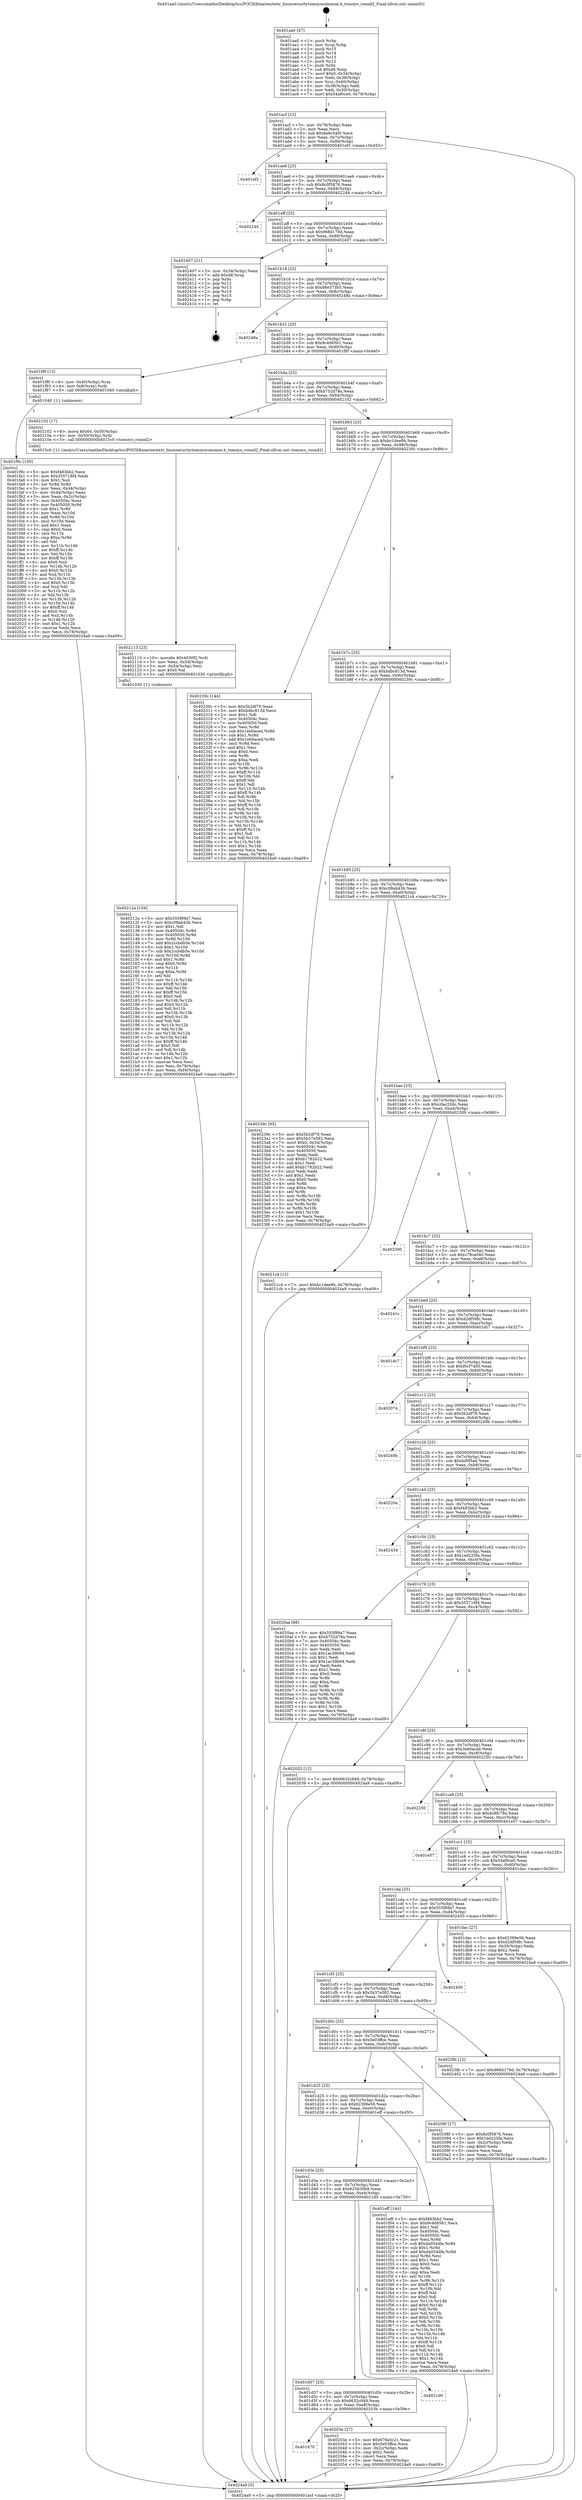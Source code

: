 digraph "0x401aa0" {
  label = "0x401aa0 (/mnt/c/Users/mathe/Desktop/tcc/POCII/binaries/extr_linuxsecuritytomoyocommon.h_tomoyo_round2_Final-ollvm.out::main(0))"
  labelloc = "t"
  node[shape=record]

  Entry [label="",width=0.3,height=0.3,shape=circle,fillcolor=black,style=filled]
  "0x401acf" [label="{
     0x401acf [23]\l
     | [instrs]\l
     &nbsp;&nbsp;0x401acf \<+3\>: mov -0x78(%rbp),%eax\l
     &nbsp;&nbsp;0x401ad2 \<+2\>: mov %eax,%ecx\l
     &nbsp;&nbsp;0x401ad4 \<+6\>: sub $0x8a6c54f0,%ecx\l
     &nbsp;&nbsp;0x401ada \<+3\>: mov %eax,-0x7c(%rbp)\l
     &nbsp;&nbsp;0x401add \<+3\>: mov %ecx,-0x80(%rbp)\l
     &nbsp;&nbsp;0x401ae0 \<+6\>: je 0000000000401ef3 \<main+0x453\>\l
  }"]
  "0x401ef3" [label="{
     0x401ef3\l
  }", style=dashed]
  "0x401ae6" [label="{
     0x401ae6 [25]\l
     | [instrs]\l
     &nbsp;&nbsp;0x401ae6 \<+5\>: jmp 0000000000401aeb \<main+0x4b\>\l
     &nbsp;&nbsp;0x401aeb \<+3\>: mov -0x7c(%rbp),%eax\l
     &nbsp;&nbsp;0x401aee \<+5\>: sub $0x8c0f5876,%eax\l
     &nbsp;&nbsp;0x401af3 \<+6\>: mov %eax,-0x84(%rbp)\l
     &nbsp;&nbsp;0x401af9 \<+6\>: je 0000000000402244 \<main+0x7a4\>\l
  }"]
  Exit [label="",width=0.3,height=0.3,shape=circle,fillcolor=black,style=filled,peripheries=2]
  "0x402244" [label="{
     0x402244\l
  }", style=dashed]
  "0x401aff" [label="{
     0x401aff [25]\l
     | [instrs]\l
     &nbsp;&nbsp;0x401aff \<+5\>: jmp 0000000000401b04 \<main+0x64\>\l
     &nbsp;&nbsp;0x401b04 \<+3\>: mov -0x7c(%rbp),%eax\l
     &nbsp;&nbsp;0x401b07 \<+5\>: sub $0x968d179d,%eax\l
     &nbsp;&nbsp;0x401b0c \<+6\>: mov %eax,-0x88(%rbp)\l
     &nbsp;&nbsp;0x401b12 \<+6\>: je 0000000000402407 \<main+0x967\>\l
  }"]
  "0x40212a" [label="{
     0x40212a [154]\l
     | [instrs]\l
     &nbsp;&nbsp;0x40212a \<+5\>: mov $0x555f89a7,%esi\l
     &nbsp;&nbsp;0x40212f \<+5\>: mov $0xc08ab43b,%ecx\l
     &nbsp;&nbsp;0x402134 \<+2\>: mov $0x1,%dl\l
     &nbsp;&nbsp;0x402136 \<+8\>: mov 0x40504c,%r8d\l
     &nbsp;&nbsp;0x40213e \<+8\>: mov 0x405050,%r9d\l
     &nbsp;&nbsp;0x402146 \<+3\>: mov %r8d,%r10d\l
     &nbsp;&nbsp;0x402149 \<+7\>: add $0x2ccbdb5e,%r10d\l
     &nbsp;&nbsp;0x402150 \<+4\>: sub $0x1,%r10d\l
     &nbsp;&nbsp;0x402154 \<+7\>: sub $0x2ccbdb5e,%r10d\l
     &nbsp;&nbsp;0x40215b \<+4\>: imul %r10d,%r8d\l
     &nbsp;&nbsp;0x40215f \<+4\>: and $0x1,%r8d\l
     &nbsp;&nbsp;0x402163 \<+4\>: cmp $0x0,%r8d\l
     &nbsp;&nbsp;0x402167 \<+4\>: sete %r11b\l
     &nbsp;&nbsp;0x40216b \<+4\>: cmp $0xa,%r9d\l
     &nbsp;&nbsp;0x40216f \<+3\>: setl %bl\l
     &nbsp;&nbsp;0x402172 \<+3\>: mov %r11b,%r14b\l
     &nbsp;&nbsp;0x402175 \<+4\>: xor $0xff,%r14b\l
     &nbsp;&nbsp;0x402179 \<+3\>: mov %bl,%r15b\l
     &nbsp;&nbsp;0x40217c \<+4\>: xor $0xff,%r15b\l
     &nbsp;&nbsp;0x402180 \<+3\>: xor $0x0,%dl\l
     &nbsp;&nbsp;0x402183 \<+3\>: mov %r14b,%r12b\l
     &nbsp;&nbsp;0x402186 \<+4\>: and $0x0,%r12b\l
     &nbsp;&nbsp;0x40218a \<+3\>: and %dl,%r11b\l
     &nbsp;&nbsp;0x40218d \<+3\>: mov %r15b,%r13b\l
     &nbsp;&nbsp;0x402190 \<+4\>: and $0x0,%r13b\l
     &nbsp;&nbsp;0x402194 \<+2\>: and %dl,%bl\l
     &nbsp;&nbsp;0x402196 \<+3\>: or %r11b,%r12b\l
     &nbsp;&nbsp;0x402199 \<+3\>: or %bl,%r13b\l
     &nbsp;&nbsp;0x40219c \<+3\>: xor %r13b,%r12b\l
     &nbsp;&nbsp;0x40219f \<+3\>: or %r15b,%r14b\l
     &nbsp;&nbsp;0x4021a2 \<+4\>: xor $0xff,%r14b\l
     &nbsp;&nbsp;0x4021a6 \<+3\>: or $0x0,%dl\l
     &nbsp;&nbsp;0x4021a9 \<+3\>: and %dl,%r14b\l
     &nbsp;&nbsp;0x4021ac \<+3\>: or %r14b,%r12b\l
     &nbsp;&nbsp;0x4021af \<+4\>: test $0x1,%r12b\l
     &nbsp;&nbsp;0x4021b3 \<+3\>: cmovne %ecx,%esi\l
     &nbsp;&nbsp;0x4021b6 \<+3\>: mov %esi,-0x78(%rbp)\l
     &nbsp;&nbsp;0x4021b9 \<+6\>: mov %eax,-0xf4(%rbp)\l
     &nbsp;&nbsp;0x4021bf \<+5\>: jmp 00000000004024a9 \<main+0xa09\>\l
  }"]
  "0x402407" [label="{
     0x402407 [21]\l
     | [instrs]\l
     &nbsp;&nbsp;0x402407 \<+3\>: mov -0x34(%rbp),%eax\l
     &nbsp;&nbsp;0x40240a \<+7\>: add $0xd8,%rsp\l
     &nbsp;&nbsp;0x402411 \<+1\>: pop %rbx\l
     &nbsp;&nbsp;0x402412 \<+2\>: pop %r12\l
     &nbsp;&nbsp;0x402414 \<+2\>: pop %r13\l
     &nbsp;&nbsp;0x402416 \<+2\>: pop %r14\l
     &nbsp;&nbsp;0x402418 \<+2\>: pop %r15\l
     &nbsp;&nbsp;0x40241a \<+1\>: pop %rbp\l
     &nbsp;&nbsp;0x40241b \<+1\>: ret\l
  }"]
  "0x401b18" [label="{
     0x401b18 [25]\l
     | [instrs]\l
     &nbsp;&nbsp;0x401b18 \<+5\>: jmp 0000000000401b1d \<main+0x7d\>\l
     &nbsp;&nbsp;0x401b1d \<+3\>: mov -0x7c(%rbp),%eax\l
     &nbsp;&nbsp;0x401b20 \<+5\>: sub $0x98e373b5,%eax\l
     &nbsp;&nbsp;0x401b25 \<+6\>: mov %eax,-0x8c(%rbp)\l
     &nbsp;&nbsp;0x401b2b \<+6\>: je 000000000040248a \<main+0x9ea\>\l
  }"]
  "0x402113" [label="{
     0x402113 [23]\l
     | [instrs]\l
     &nbsp;&nbsp;0x402113 \<+10\>: movabs $0x4030f2,%rdi\l
     &nbsp;&nbsp;0x40211d \<+3\>: mov %eax,-0x54(%rbp)\l
     &nbsp;&nbsp;0x402120 \<+3\>: mov -0x54(%rbp),%esi\l
     &nbsp;&nbsp;0x402123 \<+2\>: mov $0x0,%al\l
     &nbsp;&nbsp;0x402125 \<+5\>: call 0000000000401030 \<printf@plt\>\l
     | [calls]\l
     &nbsp;&nbsp;0x401030 \{1\} (unknown)\l
  }"]
  "0x40248a" [label="{
     0x40248a\l
  }", style=dashed]
  "0x401b31" [label="{
     0x401b31 [25]\l
     | [instrs]\l
     &nbsp;&nbsp;0x401b31 \<+5\>: jmp 0000000000401b36 \<main+0x96\>\l
     &nbsp;&nbsp;0x401b36 \<+3\>: mov -0x7c(%rbp),%eax\l
     &nbsp;&nbsp;0x401b39 \<+5\>: sub $0x9c468561,%eax\l
     &nbsp;&nbsp;0x401b3e \<+6\>: mov %eax,-0x90(%rbp)\l
     &nbsp;&nbsp;0x401b44 \<+6\>: je 0000000000401f8f \<main+0x4ef\>\l
  }"]
  "0x401d70" [label="{
     0x401d70\l
  }", style=dashed]
  "0x401f8f" [label="{
     0x401f8f [13]\l
     | [instrs]\l
     &nbsp;&nbsp;0x401f8f \<+4\>: mov -0x40(%rbp),%rax\l
     &nbsp;&nbsp;0x401f93 \<+4\>: mov 0x8(%rax),%rdi\l
     &nbsp;&nbsp;0x401f97 \<+5\>: call 0000000000401040 \<atoi@plt\>\l
     | [calls]\l
     &nbsp;&nbsp;0x401040 \{1\} (unknown)\l
  }"]
  "0x401b4a" [label="{
     0x401b4a [25]\l
     | [instrs]\l
     &nbsp;&nbsp;0x401b4a \<+5\>: jmp 0000000000401b4f \<main+0xaf\>\l
     &nbsp;&nbsp;0x401b4f \<+3\>: mov -0x7c(%rbp),%eax\l
     &nbsp;&nbsp;0x401b52 \<+5\>: sub $0xb752d78a,%eax\l
     &nbsp;&nbsp;0x401b57 \<+6\>: mov %eax,-0x94(%rbp)\l
     &nbsp;&nbsp;0x401b5d \<+6\>: je 0000000000402102 \<main+0x662\>\l
  }"]
  "0x40203e" [label="{
     0x40203e [27]\l
     | [instrs]\l
     &nbsp;&nbsp;0x40203e \<+5\>: mov $0x679a5c21,%eax\l
     &nbsp;&nbsp;0x402043 \<+5\>: mov $0x5e03ffce,%ecx\l
     &nbsp;&nbsp;0x402048 \<+3\>: mov -0x2c(%rbp),%edx\l
     &nbsp;&nbsp;0x40204b \<+3\>: cmp $0x1,%edx\l
     &nbsp;&nbsp;0x40204e \<+3\>: cmovl %ecx,%eax\l
     &nbsp;&nbsp;0x402051 \<+3\>: mov %eax,-0x78(%rbp)\l
     &nbsp;&nbsp;0x402054 \<+5\>: jmp 00000000004024a9 \<main+0xa09\>\l
  }"]
  "0x402102" [label="{
     0x402102 [17]\l
     | [instrs]\l
     &nbsp;&nbsp;0x402102 \<+8\>: movq $0x64,-0x50(%rbp)\l
     &nbsp;&nbsp;0x40210a \<+4\>: mov -0x50(%rbp),%rdi\l
     &nbsp;&nbsp;0x40210e \<+5\>: call 00000000004015c0 \<tomoyo_round2\>\l
     | [calls]\l
     &nbsp;&nbsp;0x4015c0 \{1\} (/mnt/c/Users/mathe/Desktop/tcc/POCII/binaries/extr_linuxsecuritytomoyocommon.h_tomoyo_round2_Final-ollvm.out::tomoyo_round2)\l
  }"]
  "0x401b63" [label="{
     0x401b63 [25]\l
     | [instrs]\l
     &nbsp;&nbsp;0x401b63 \<+5\>: jmp 0000000000401b68 \<main+0xc8\>\l
     &nbsp;&nbsp;0x401b68 \<+3\>: mov -0x7c(%rbp),%eax\l
     &nbsp;&nbsp;0x401b6b \<+5\>: sub $0xbc1dee9b,%eax\l
     &nbsp;&nbsp;0x401b70 \<+6\>: mov %eax,-0x98(%rbp)\l
     &nbsp;&nbsp;0x401b76 \<+6\>: je 000000000040230c \<main+0x86c\>\l
  }"]
  "0x401d57" [label="{
     0x401d57 [25]\l
     | [instrs]\l
     &nbsp;&nbsp;0x401d57 \<+5\>: jmp 0000000000401d5c \<main+0x2bc\>\l
     &nbsp;&nbsp;0x401d5c \<+3\>: mov -0x7c(%rbp),%eax\l
     &nbsp;&nbsp;0x401d5f \<+5\>: sub $0x6632c949,%eax\l
     &nbsp;&nbsp;0x401d64 \<+6\>: mov %eax,-0xe8(%rbp)\l
     &nbsp;&nbsp;0x401d6a \<+6\>: je 000000000040203e \<main+0x59e\>\l
  }"]
  "0x40230c" [label="{
     0x40230c [144]\l
     | [instrs]\l
     &nbsp;&nbsp;0x40230c \<+5\>: mov $0x5b2df79,%eax\l
     &nbsp;&nbsp;0x402311 \<+5\>: mov $0xbdbc813d,%ecx\l
     &nbsp;&nbsp;0x402316 \<+2\>: mov $0x1,%dl\l
     &nbsp;&nbsp;0x402318 \<+7\>: mov 0x40504c,%esi\l
     &nbsp;&nbsp;0x40231f \<+7\>: mov 0x405050,%edi\l
     &nbsp;&nbsp;0x402326 \<+3\>: mov %esi,%r8d\l
     &nbsp;&nbsp;0x402329 \<+7\>: sub $0x1eb0aced,%r8d\l
     &nbsp;&nbsp;0x402330 \<+4\>: sub $0x1,%r8d\l
     &nbsp;&nbsp;0x402334 \<+7\>: add $0x1eb0aced,%r8d\l
     &nbsp;&nbsp;0x40233b \<+4\>: imul %r8d,%esi\l
     &nbsp;&nbsp;0x40233f \<+3\>: and $0x1,%esi\l
     &nbsp;&nbsp;0x402342 \<+3\>: cmp $0x0,%esi\l
     &nbsp;&nbsp;0x402345 \<+4\>: sete %r9b\l
     &nbsp;&nbsp;0x402349 \<+3\>: cmp $0xa,%edi\l
     &nbsp;&nbsp;0x40234c \<+4\>: setl %r10b\l
     &nbsp;&nbsp;0x402350 \<+3\>: mov %r9b,%r11b\l
     &nbsp;&nbsp;0x402353 \<+4\>: xor $0xff,%r11b\l
     &nbsp;&nbsp;0x402357 \<+3\>: mov %r10b,%bl\l
     &nbsp;&nbsp;0x40235a \<+3\>: xor $0xff,%bl\l
     &nbsp;&nbsp;0x40235d \<+3\>: xor $0x1,%dl\l
     &nbsp;&nbsp;0x402360 \<+3\>: mov %r11b,%r14b\l
     &nbsp;&nbsp;0x402363 \<+4\>: and $0xff,%r14b\l
     &nbsp;&nbsp;0x402367 \<+3\>: and %dl,%r9b\l
     &nbsp;&nbsp;0x40236a \<+3\>: mov %bl,%r15b\l
     &nbsp;&nbsp;0x40236d \<+4\>: and $0xff,%r15b\l
     &nbsp;&nbsp;0x402371 \<+3\>: and %dl,%r10b\l
     &nbsp;&nbsp;0x402374 \<+3\>: or %r9b,%r14b\l
     &nbsp;&nbsp;0x402377 \<+3\>: or %r10b,%r15b\l
     &nbsp;&nbsp;0x40237a \<+3\>: xor %r15b,%r14b\l
     &nbsp;&nbsp;0x40237d \<+3\>: or %bl,%r11b\l
     &nbsp;&nbsp;0x402380 \<+4\>: xor $0xff,%r11b\l
     &nbsp;&nbsp;0x402384 \<+3\>: or $0x1,%dl\l
     &nbsp;&nbsp;0x402387 \<+3\>: and %dl,%r11b\l
     &nbsp;&nbsp;0x40238a \<+3\>: or %r11b,%r14b\l
     &nbsp;&nbsp;0x40238d \<+4\>: test $0x1,%r14b\l
     &nbsp;&nbsp;0x402391 \<+3\>: cmovne %ecx,%eax\l
     &nbsp;&nbsp;0x402394 \<+3\>: mov %eax,-0x78(%rbp)\l
     &nbsp;&nbsp;0x402397 \<+5\>: jmp 00000000004024a9 \<main+0xa09\>\l
  }"]
  "0x401b7c" [label="{
     0x401b7c [25]\l
     | [instrs]\l
     &nbsp;&nbsp;0x401b7c \<+5\>: jmp 0000000000401b81 \<main+0xe1\>\l
     &nbsp;&nbsp;0x401b81 \<+3\>: mov -0x7c(%rbp),%eax\l
     &nbsp;&nbsp;0x401b84 \<+5\>: sub $0xbdbc813d,%eax\l
     &nbsp;&nbsp;0x401b89 \<+6\>: mov %eax,-0x9c(%rbp)\l
     &nbsp;&nbsp;0x401b8f \<+6\>: je 000000000040239c \<main+0x8fc\>\l
  }"]
  "0x4021d0" [label="{
     0x4021d0\l
  }", style=dashed]
  "0x40239c" [label="{
     0x40239c [95]\l
     | [instrs]\l
     &nbsp;&nbsp;0x40239c \<+5\>: mov $0x5b2df79,%eax\l
     &nbsp;&nbsp;0x4023a1 \<+5\>: mov $0x5b37e582,%ecx\l
     &nbsp;&nbsp;0x4023a6 \<+7\>: movl $0x0,-0x34(%rbp)\l
     &nbsp;&nbsp;0x4023ad \<+7\>: mov 0x40504c,%edx\l
     &nbsp;&nbsp;0x4023b4 \<+7\>: mov 0x405050,%esi\l
     &nbsp;&nbsp;0x4023bb \<+2\>: mov %edx,%edi\l
     &nbsp;&nbsp;0x4023bd \<+6\>: sub $0xb1782b22,%edi\l
     &nbsp;&nbsp;0x4023c3 \<+3\>: sub $0x1,%edi\l
     &nbsp;&nbsp;0x4023c6 \<+6\>: add $0xb1782b22,%edi\l
     &nbsp;&nbsp;0x4023cc \<+3\>: imul %edi,%edx\l
     &nbsp;&nbsp;0x4023cf \<+3\>: and $0x1,%edx\l
     &nbsp;&nbsp;0x4023d2 \<+3\>: cmp $0x0,%edx\l
     &nbsp;&nbsp;0x4023d5 \<+4\>: sete %r8b\l
     &nbsp;&nbsp;0x4023d9 \<+3\>: cmp $0xa,%esi\l
     &nbsp;&nbsp;0x4023dc \<+4\>: setl %r9b\l
     &nbsp;&nbsp;0x4023e0 \<+3\>: mov %r8b,%r10b\l
     &nbsp;&nbsp;0x4023e3 \<+3\>: and %r9b,%r10b\l
     &nbsp;&nbsp;0x4023e6 \<+3\>: xor %r9b,%r8b\l
     &nbsp;&nbsp;0x4023e9 \<+3\>: or %r8b,%r10b\l
     &nbsp;&nbsp;0x4023ec \<+4\>: test $0x1,%r10b\l
     &nbsp;&nbsp;0x4023f0 \<+3\>: cmovne %ecx,%eax\l
     &nbsp;&nbsp;0x4023f3 \<+3\>: mov %eax,-0x78(%rbp)\l
     &nbsp;&nbsp;0x4023f6 \<+5\>: jmp 00000000004024a9 \<main+0xa09\>\l
  }"]
  "0x401b95" [label="{
     0x401b95 [25]\l
     | [instrs]\l
     &nbsp;&nbsp;0x401b95 \<+5\>: jmp 0000000000401b9a \<main+0xfa\>\l
     &nbsp;&nbsp;0x401b9a \<+3\>: mov -0x7c(%rbp),%eax\l
     &nbsp;&nbsp;0x401b9d \<+5\>: sub $0xc08ab43b,%eax\l
     &nbsp;&nbsp;0x401ba2 \<+6\>: mov %eax,-0xa0(%rbp)\l
     &nbsp;&nbsp;0x401ba8 \<+6\>: je 00000000004021c4 \<main+0x724\>\l
  }"]
  "0x401f9c" [label="{
     0x401f9c [150]\l
     | [instrs]\l
     &nbsp;&nbsp;0x401f9c \<+5\>: mov $0xf483bb2,%ecx\l
     &nbsp;&nbsp;0x401fa1 \<+5\>: mov $0x355718f4,%edx\l
     &nbsp;&nbsp;0x401fa6 \<+3\>: mov $0x1,%sil\l
     &nbsp;&nbsp;0x401fa9 \<+3\>: xor %r8d,%r8d\l
     &nbsp;&nbsp;0x401fac \<+3\>: mov %eax,-0x44(%rbp)\l
     &nbsp;&nbsp;0x401faf \<+3\>: mov -0x44(%rbp),%eax\l
     &nbsp;&nbsp;0x401fb2 \<+3\>: mov %eax,-0x2c(%rbp)\l
     &nbsp;&nbsp;0x401fb5 \<+7\>: mov 0x40504c,%eax\l
     &nbsp;&nbsp;0x401fbc \<+8\>: mov 0x405050,%r9d\l
     &nbsp;&nbsp;0x401fc4 \<+4\>: sub $0x1,%r8d\l
     &nbsp;&nbsp;0x401fc8 \<+3\>: mov %eax,%r10d\l
     &nbsp;&nbsp;0x401fcb \<+3\>: add %r8d,%r10d\l
     &nbsp;&nbsp;0x401fce \<+4\>: imul %r10d,%eax\l
     &nbsp;&nbsp;0x401fd2 \<+3\>: and $0x1,%eax\l
     &nbsp;&nbsp;0x401fd5 \<+3\>: cmp $0x0,%eax\l
     &nbsp;&nbsp;0x401fd8 \<+4\>: sete %r11b\l
     &nbsp;&nbsp;0x401fdc \<+4\>: cmp $0xa,%r9d\l
     &nbsp;&nbsp;0x401fe0 \<+3\>: setl %bl\l
     &nbsp;&nbsp;0x401fe3 \<+3\>: mov %r11b,%r14b\l
     &nbsp;&nbsp;0x401fe6 \<+4\>: xor $0xff,%r14b\l
     &nbsp;&nbsp;0x401fea \<+3\>: mov %bl,%r15b\l
     &nbsp;&nbsp;0x401fed \<+4\>: xor $0xff,%r15b\l
     &nbsp;&nbsp;0x401ff1 \<+4\>: xor $0x0,%sil\l
     &nbsp;&nbsp;0x401ff5 \<+3\>: mov %r14b,%r12b\l
     &nbsp;&nbsp;0x401ff8 \<+4\>: and $0x0,%r12b\l
     &nbsp;&nbsp;0x401ffc \<+3\>: and %sil,%r11b\l
     &nbsp;&nbsp;0x401fff \<+3\>: mov %r15b,%r13b\l
     &nbsp;&nbsp;0x402002 \<+4\>: and $0x0,%r13b\l
     &nbsp;&nbsp;0x402006 \<+3\>: and %sil,%bl\l
     &nbsp;&nbsp;0x402009 \<+3\>: or %r11b,%r12b\l
     &nbsp;&nbsp;0x40200c \<+3\>: or %bl,%r13b\l
     &nbsp;&nbsp;0x40200f \<+3\>: xor %r13b,%r12b\l
     &nbsp;&nbsp;0x402012 \<+3\>: or %r15b,%r14b\l
     &nbsp;&nbsp;0x402015 \<+4\>: xor $0xff,%r14b\l
     &nbsp;&nbsp;0x402019 \<+4\>: or $0x0,%sil\l
     &nbsp;&nbsp;0x40201d \<+3\>: and %sil,%r14b\l
     &nbsp;&nbsp;0x402020 \<+3\>: or %r14b,%r12b\l
     &nbsp;&nbsp;0x402023 \<+4\>: test $0x1,%r12b\l
     &nbsp;&nbsp;0x402027 \<+3\>: cmovne %edx,%ecx\l
     &nbsp;&nbsp;0x40202a \<+3\>: mov %ecx,-0x78(%rbp)\l
     &nbsp;&nbsp;0x40202d \<+5\>: jmp 00000000004024a9 \<main+0xa09\>\l
  }"]
  "0x4021c4" [label="{
     0x4021c4 [12]\l
     | [instrs]\l
     &nbsp;&nbsp;0x4021c4 \<+7\>: movl $0xbc1dee9b,-0x78(%rbp)\l
     &nbsp;&nbsp;0x4021cb \<+5\>: jmp 00000000004024a9 \<main+0xa09\>\l
  }"]
  "0x401bae" [label="{
     0x401bae [25]\l
     | [instrs]\l
     &nbsp;&nbsp;0x401bae \<+5\>: jmp 0000000000401bb3 \<main+0x113\>\l
     &nbsp;&nbsp;0x401bb3 \<+3\>: mov -0x7c(%rbp),%eax\l
     &nbsp;&nbsp;0x401bb6 \<+5\>: sub $0xc0ac33dc,%eax\l
     &nbsp;&nbsp;0x401bbb \<+6\>: mov %eax,-0xa4(%rbp)\l
     &nbsp;&nbsp;0x401bc1 \<+6\>: je 0000000000402300 \<main+0x860\>\l
  }"]
  "0x401d3e" [label="{
     0x401d3e [25]\l
     | [instrs]\l
     &nbsp;&nbsp;0x401d3e \<+5\>: jmp 0000000000401d43 \<main+0x2a3\>\l
     &nbsp;&nbsp;0x401d43 \<+3\>: mov -0x7c(%rbp),%eax\l
     &nbsp;&nbsp;0x401d46 \<+5\>: sub $0x625630b9,%eax\l
     &nbsp;&nbsp;0x401d4b \<+6\>: mov %eax,-0xe4(%rbp)\l
     &nbsp;&nbsp;0x401d51 \<+6\>: je 00000000004021d0 \<main+0x730\>\l
  }"]
  "0x402300" [label="{
     0x402300\l
  }", style=dashed]
  "0x401bc7" [label="{
     0x401bc7 [25]\l
     | [instrs]\l
     &nbsp;&nbsp;0x401bc7 \<+5\>: jmp 0000000000401bcc \<main+0x12c\>\l
     &nbsp;&nbsp;0x401bcc \<+3\>: mov -0x7c(%rbp),%eax\l
     &nbsp;&nbsp;0x401bcf \<+5\>: sub $0xc79ca040,%eax\l
     &nbsp;&nbsp;0x401bd4 \<+6\>: mov %eax,-0xa8(%rbp)\l
     &nbsp;&nbsp;0x401bda \<+6\>: je 000000000040241c \<main+0x97c\>\l
  }"]
  "0x401eff" [label="{
     0x401eff [144]\l
     | [instrs]\l
     &nbsp;&nbsp;0x401eff \<+5\>: mov $0xf483bb2,%eax\l
     &nbsp;&nbsp;0x401f04 \<+5\>: mov $0x9c468561,%ecx\l
     &nbsp;&nbsp;0x401f09 \<+2\>: mov $0x1,%dl\l
     &nbsp;&nbsp;0x401f0b \<+7\>: mov 0x40504c,%esi\l
     &nbsp;&nbsp;0x401f12 \<+7\>: mov 0x405050,%edi\l
     &nbsp;&nbsp;0x401f19 \<+3\>: mov %esi,%r8d\l
     &nbsp;&nbsp;0x401f1c \<+7\>: sub $0xda054dfa,%r8d\l
     &nbsp;&nbsp;0x401f23 \<+4\>: sub $0x1,%r8d\l
     &nbsp;&nbsp;0x401f27 \<+7\>: add $0xda054dfa,%r8d\l
     &nbsp;&nbsp;0x401f2e \<+4\>: imul %r8d,%esi\l
     &nbsp;&nbsp;0x401f32 \<+3\>: and $0x1,%esi\l
     &nbsp;&nbsp;0x401f35 \<+3\>: cmp $0x0,%esi\l
     &nbsp;&nbsp;0x401f38 \<+4\>: sete %r9b\l
     &nbsp;&nbsp;0x401f3c \<+3\>: cmp $0xa,%edi\l
     &nbsp;&nbsp;0x401f3f \<+4\>: setl %r10b\l
     &nbsp;&nbsp;0x401f43 \<+3\>: mov %r9b,%r11b\l
     &nbsp;&nbsp;0x401f46 \<+4\>: xor $0xff,%r11b\l
     &nbsp;&nbsp;0x401f4a \<+3\>: mov %r10b,%bl\l
     &nbsp;&nbsp;0x401f4d \<+3\>: xor $0xff,%bl\l
     &nbsp;&nbsp;0x401f50 \<+3\>: xor $0x0,%dl\l
     &nbsp;&nbsp;0x401f53 \<+3\>: mov %r11b,%r14b\l
     &nbsp;&nbsp;0x401f56 \<+4\>: and $0x0,%r14b\l
     &nbsp;&nbsp;0x401f5a \<+3\>: and %dl,%r9b\l
     &nbsp;&nbsp;0x401f5d \<+3\>: mov %bl,%r15b\l
     &nbsp;&nbsp;0x401f60 \<+4\>: and $0x0,%r15b\l
     &nbsp;&nbsp;0x401f64 \<+3\>: and %dl,%r10b\l
     &nbsp;&nbsp;0x401f67 \<+3\>: or %r9b,%r14b\l
     &nbsp;&nbsp;0x401f6a \<+3\>: or %r10b,%r15b\l
     &nbsp;&nbsp;0x401f6d \<+3\>: xor %r15b,%r14b\l
     &nbsp;&nbsp;0x401f70 \<+3\>: or %bl,%r11b\l
     &nbsp;&nbsp;0x401f73 \<+4\>: xor $0xff,%r11b\l
     &nbsp;&nbsp;0x401f77 \<+3\>: or $0x0,%dl\l
     &nbsp;&nbsp;0x401f7a \<+3\>: and %dl,%r11b\l
     &nbsp;&nbsp;0x401f7d \<+3\>: or %r11b,%r14b\l
     &nbsp;&nbsp;0x401f80 \<+4\>: test $0x1,%r14b\l
     &nbsp;&nbsp;0x401f84 \<+3\>: cmovne %ecx,%eax\l
     &nbsp;&nbsp;0x401f87 \<+3\>: mov %eax,-0x78(%rbp)\l
     &nbsp;&nbsp;0x401f8a \<+5\>: jmp 00000000004024a9 \<main+0xa09\>\l
  }"]
  "0x40241c" [label="{
     0x40241c\l
  }", style=dashed]
  "0x401be0" [label="{
     0x401be0 [25]\l
     | [instrs]\l
     &nbsp;&nbsp;0x401be0 \<+5\>: jmp 0000000000401be5 \<main+0x145\>\l
     &nbsp;&nbsp;0x401be5 \<+3\>: mov -0x7c(%rbp),%eax\l
     &nbsp;&nbsp;0x401be8 \<+5\>: sub $0xd2df59fc,%eax\l
     &nbsp;&nbsp;0x401bed \<+6\>: mov %eax,-0xac(%rbp)\l
     &nbsp;&nbsp;0x401bf3 \<+6\>: je 0000000000401dc7 \<main+0x327\>\l
  }"]
  "0x401d25" [label="{
     0x401d25 [25]\l
     | [instrs]\l
     &nbsp;&nbsp;0x401d25 \<+5\>: jmp 0000000000401d2a \<main+0x28a\>\l
     &nbsp;&nbsp;0x401d2a \<+3\>: mov -0x7c(%rbp),%eax\l
     &nbsp;&nbsp;0x401d2d \<+5\>: sub $0x62399e56,%eax\l
     &nbsp;&nbsp;0x401d32 \<+6\>: mov %eax,-0xe0(%rbp)\l
     &nbsp;&nbsp;0x401d38 \<+6\>: je 0000000000401eff \<main+0x45f\>\l
  }"]
  "0x401dc7" [label="{
     0x401dc7\l
  }", style=dashed]
  "0x401bf9" [label="{
     0x401bf9 [25]\l
     | [instrs]\l
     &nbsp;&nbsp;0x401bf9 \<+5\>: jmp 0000000000401bfe \<main+0x15e\>\l
     &nbsp;&nbsp;0x401bfe \<+3\>: mov -0x7c(%rbp),%eax\l
     &nbsp;&nbsp;0x401c01 \<+5\>: sub $0xf0cf74d5,%eax\l
     &nbsp;&nbsp;0x401c06 \<+6\>: mov %eax,-0xb0(%rbp)\l
     &nbsp;&nbsp;0x401c0c \<+6\>: je 0000000000402074 \<main+0x5d4\>\l
  }"]
  "0x40208f" [label="{
     0x40208f [27]\l
     | [instrs]\l
     &nbsp;&nbsp;0x40208f \<+5\>: mov $0x8c0f5876,%eax\l
     &nbsp;&nbsp;0x402094 \<+5\>: mov $0x1ed225fa,%ecx\l
     &nbsp;&nbsp;0x402099 \<+3\>: mov -0x2c(%rbp),%edx\l
     &nbsp;&nbsp;0x40209c \<+3\>: cmp $0x0,%edx\l
     &nbsp;&nbsp;0x40209f \<+3\>: cmove %ecx,%eax\l
     &nbsp;&nbsp;0x4020a2 \<+3\>: mov %eax,-0x78(%rbp)\l
     &nbsp;&nbsp;0x4020a5 \<+5\>: jmp 00000000004024a9 \<main+0xa09\>\l
  }"]
  "0x402074" [label="{
     0x402074\l
  }", style=dashed]
  "0x401c12" [label="{
     0x401c12 [25]\l
     | [instrs]\l
     &nbsp;&nbsp;0x401c12 \<+5\>: jmp 0000000000401c17 \<main+0x177\>\l
     &nbsp;&nbsp;0x401c17 \<+3\>: mov -0x7c(%rbp),%eax\l
     &nbsp;&nbsp;0x401c1a \<+5\>: sub $0x5b2df79,%eax\l
     &nbsp;&nbsp;0x401c1f \<+6\>: mov %eax,-0xb4(%rbp)\l
     &nbsp;&nbsp;0x401c25 \<+6\>: je 000000000040249b \<main+0x9fb\>\l
  }"]
  "0x401d0c" [label="{
     0x401d0c [25]\l
     | [instrs]\l
     &nbsp;&nbsp;0x401d0c \<+5\>: jmp 0000000000401d11 \<main+0x271\>\l
     &nbsp;&nbsp;0x401d11 \<+3\>: mov -0x7c(%rbp),%eax\l
     &nbsp;&nbsp;0x401d14 \<+5\>: sub $0x5e03ffce,%eax\l
     &nbsp;&nbsp;0x401d19 \<+6\>: mov %eax,-0xdc(%rbp)\l
     &nbsp;&nbsp;0x401d1f \<+6\>: je 000000000040208f \<main+0x5ef\>\l
  }"]
  "0x40249b" [label="{
     0x40249b\l
  }", style=dashed]
  "0x401c2b" [label="{
     0x401c2b [25]\l
     | [instrs]\l
     &nbsp;&nbsp;0x401c2b \<+5\>: jmp 0000000000401c30 \<main+0x190\>\l
     &nbsp;&nbsp;0x401c30 \<+3\>: mov -0x7c(%rbp),%eax\l
     &nbsp;&nbsp;0x401c33 \<+5\>: sub $0xbd0f5ad,%eax\l
     &nbsp;&nbsp;0x401c38 \<+6\>: mov %eax,-0xb8(%rbp)\l
     &nbsp;&nbsp;0x401c3e \<+6\>: je 000000000040220a \<main+0x76a\>\l
  }"]
  "0x4023fb" [label="{
     0x4023fb [12]\l
     | [instrs]\l
     &nbsp;&nbsp;0x4023fb \<+7\>: movl $0x968d179d,-0x78(%rbp)\l
     &nbsp;&nbsp;0x402402 \<+5\>: jmp 00000000004024a9 \<main+0xa09\>\l
  }"]
  "0x40220a" [label="{
     0x40220a\l
  }", style=dashed]
  "0x401c44" [label="{
     0x401c44 [25]\l
     | [instrs]\l
     &nbsp;&nbsp;0x401c44 \<+5\>: jmp 0000000000401c49 \<main+0x1a9\>\l
     &nbsp;&nbsp;0x401c49 \<+3\>: mov -0x7c(%rbp),%eax\l
     &nbsp;&nbsp;0x401c4c \<+5\>: sub $0xf483bb2,%eax\l
     &nbsp;&nbsp;0x401c51 \<+6\>: mov %eax,-0xbc(%rbp)\l
     &nbsp;&nbsp;0x401c57 \<+6\>: je 0000000000402434 \<main+0x994\>\l
  }"]
  "0x401cf3" [label="{
     0x401cf3 [25]\l
     | [instrs]\l
     &nbsp;&nbsp;0x401cf3 \<+5\>: jmp 0000000000401cf8 \<main+0x258\>\l
     &nbsp;&nbsp;0x401cf8 \<+3\>: mov -0x7c(%rbp),%eax\l
     &nbsp;&nbsp;0x401cfb \<+5\>: sub $0x5b37e582,%eax\l
     &nbsp;&nbsp;0x401d00 \<+6\>: mov %eax,-0xd8(%rbp)\l
     &nbsp;&nbsp;0x401d06 \<+6\>: je 00000000004023fb \<main+0x95b\>\l
  }"]
  "0x402434" [label="{
     0x402434\l
  }", style=dashed]
  "0x401c5d" [label="{
     0x401c5d [25]\l
     | [instrs]\l
     &nbsp;&nbsp;0x401c5d \<+5\>: jmp 0000000000401c62 \<main+0x1c2\>\l
     &nbsp;&nbsp;0x401c62 \<+3\>: mov -0x7c(%rbp),%eax\l
     &nbsp;&nbsp;0x401c65 \<+5\>: sub $0x1ed225fa,%eax\l
     &nbsp;&nbsp;0x401c6a \<+6\>: mov %eax,-0xc0(%rbp)\l
     &nbsp;&nbsp;0x401c70 \<+6\>: je 00000000004020aa \<main+0x60a\>\l
  }"]
  "0x402450" [label="{
     0x402450\l
  }", style=dashed]
  "0x4020aa" [label="{
     0x4020aa [88]\l
     | [instrs]\l
     &nbsp;&nbsp;0x4020aa \<+5\>: mov $0x555f89a7,%eax\l
     &nbsp;&nbsp;0x4020af \<+5\>: mov $0xb752d78a,%ecx\l
     &nbsp;&nbsp;0x4020b4 \<+7\>: mov 0x40504c,%edx\l
     &nbsp;&nbsp;0x4020bb \<+7\>: mov 0x405050,%esi\l
     &nbsp;&nbsp;0x4020c2 \<+2\>: mov %edx,%edi\l
     &nbsp;&nbsp;0x4020c4 \<+6\>: sub $0x1ac39b94,%edi\l
     &nbsp;&nbsp;0x4020ca \<+3\>: sub $0x1,%edi\l
     &nbsp;&nbsp;0x4020cd \<+6\>: add $0x1ac39b94,%edi\l
     &nbsp;&nbsp;0x4020d3 \<+3\>: imul %edi,%edx\l
     &nbsp;&nbsp;0x4020d6 \<+3\>: and $0x1,%edx\l
     &nbsp;&nbsp;0x4020d9 \<+3\>: cmp $0x0,%edx\l
     &nbsp;&nbsp;0x4020dc \<+4\>: sete %r8b\l
     &nbsp;&nbsp;0x4020e0 \<+3\>: cmp $0xa,%esi\l
     &nbsp;&nbsp;0x4020e3 \<+4\>: setl %r9b\l
     &nbsp;&nbsp;0x4020e7 \<+3\>: mov %r8b,%r10b\l
     &nbsp;&nbsp;0x4020ea \<+3\>: and %r9b,%r10b\l
     &nbsp;&nbsp;0x4020ed \<+3\>: xor %r9b,%r8b\l
     &nbsp;&nbsp;0x4020f0 \<+3\>: or %r8b,%r10b\l
     &nbsp;&nbsp;0x4020f3 \<+4\>: test $0x1,%r10b\l
     &nbsp;&nbsp;0x4020f7 \<+3\>: cmovne %ecx,%eax\l
     &nbsp;&nbsp;0x4020fa \<+3\>: mov %eax,-0x78(%rbp)\l
     &nbsp;&nbsp;0x4020fd \<+5\>: jmp 00000000004024a9 \<main+0xa09\>\l
  }"]
  "0x401c76" [label="{
     0x401c76 [25]\l
     | [instrs]\l
     &nbsp;&nbsp;0x401c76 \<+5\>: jmp 0000000000401c7b \<main+0x1db\>\l
     &nbsp;&nbsp;0x401c7b \<+3\>: mov -0x7c(%rbp),%eax\l
     &nbsp;&nbsp;0x401c7e \<+5\>: sub $0x355718f4,%eax\l
     &nbsp;&nbsp;0x401c83 \<+6\>: mov %eax,-0xc4(%rbp)\l
     &nbsp;&nbsp;0x401c89 \<+6\>: je 0000000000402032 \<main+0x592\>\l
  }"]
  "0x401aa0" [label="{
     0x401aa0 [47]\l
     | [instrs]\l
     &nbsp;&nbsp;0x401aa0 \<+1\>: push %rbp\l
     &nbsp;&nbsp;0x401aa1 \<+3\>: mov %rsp,%rbp\l
     &nbsp;&nbsp;0x401aa4 \<+2\>: push %r15\l
     &nbsp;&nbsp;0x401aa6 \<+2\>: push %r14\l
     &nbsp;&nbsp;0x401aa8 \<+2\>: push %r13\l
     &nbsp;&nbsp;0x401aaa \<+2\>: push %r12\l
     &nbsp;&nbsp;0x401aac \<+1\>: push %rbx\l
     &nbsp;&nbsp;0x401aad \<+7\>: sub $0xd8,%rsp\l
     &nbsp;&nbsp;0x401ab4 \<+7\>: movl $0x0,-0x34(%rbp)\l
     &nbsp;&nbsp;0x401abb \<+3\>: mov %edi,-0x38(%rbp)\l
     &nbsp;&nbsp;0x401abe \<+4\>: mov %rsi,-0x40(%rbp)\l
     &nbsp;&nbsp;0x401ac2 \<+3\>: mov -0x38(%rbp),%edi\l
     &nbsp;&nbsp;0x401ac5 \<+3\>: mov %edi,-0x30(%rbp)\l
     &nbsp;&nbsp;0x401ac8 \<+7\>: movl $0x54af0ce0,-0x78(%rbp)\l
  }"]
  "0x402032" [label="{
     0x402032 [12]\l
     | [instrs]\l
     &nbsp;&nbsp;0x402032 \<+7\>: movl $0x6632c949,-0x78(%rbp)\l
     &nbsp;&nbsp;0x402039 \<+5\>: jmp 00000000004024a9 \<main+0xa09\>\l
  }"]
  "0x401c8f" [label="{
     0x401c8f [25]\l
     | [instrs]\l
     &nbsp;&nbsp;0x401c8f \<+5\>: jmp 0000000000401c94 \<main+0x1f4\>\l
     &nbsp;&nbsp;0x401c94 \<+3\>: mov -0x7c(%rbp),%eax\l
     &nbsp;&nbsp;0x401c97 \<+5\>: sub $0x3ed0acab,%eax\l
     &nbsp;&nbsp;0x401c9c \<+6\>: mov %eax,-0xc8(%rbp)\l
     &nbsp;&nbsp;0x401ca2 \<+6\>: je 0000000000402250 \<main+0x7b0\>\l
  }"]
  "0x4024a9" [label="{
     0x4024a9 [5]\l
     | [instrs]\l
     &nbsp;&nbsp;0x4024a9 \<+5\>: jmp 0000000000401acf \<main+0x2f\>\l
  }"]
  "0x402250" [label="{
     0x402250\l
  }", style=dashed]
  "0x401ca8" [label="{
     0x401ca8 [25]\l
     | [instrs]\l
     &nbsp;&nbsp;0x401ca8 \<+5\>: jmp 0000000000401cad \<main+0x20d\>\l
     &nbsp;&nbsp;0x401cad \<+3\>: mov -0x7c(%rbp),%eax\l
     &nbsp;&nbsp;0x401cb0 \<+5\>: sub $0x4c8fc79a,%eax\l
     &nbsp;&nbsp;0x401cb5 \<+6\>: mov %eax,-0xcc(%rbp)\l
     &nbsp;&nbsp;0x401cbb \<+6\>: je 0000000000401e57 \<main+0x3b7\>\l
  }"]
  "0x401cda" [label="{
     0x401cda [25]\l
     | [instrs]\l
     &nbsp;&nbsp;0x401cda \<+5\>: jmp 0000000000401cdf \<main+0x23f\>\l
     &nbsp;&nbsp;0x401cdf \<+3\>: mov -0x7c(%rbp),%eax\l
     &nbsp;&nbsp;0x401ce2 \<+5\>: sub $0x555f89a7,%eax\l
     &nbsp;&nbsp;0x401ce7 \<+6\>: mov %eax,-0xd4(%rbp)\l
     &nbsp;&nbsp;0x401ced \<+6\>: je 0000000000402450 \<main+0x9b0\>\l
  }"]
  "0x401e57" [label="{
     0x401e57\l
  }", style=dashed]
  "0x401cc1" [label="{
     0x401cc1 [25]\l
     | [instrs]\l
     &nbsp;&nbsp;0x401cc1 \<+5\>: jmp 0000000000401cc6 \<main+0x226\>\l
     &nbsp;&nbsp;0x401cc6 \<+3\>: mov -0x7c(%rbp),%eax\l
     &nbsp;&nbsp;0x401cc9 \<+5\>: sub $0x54af0ce0,%eax\l
     &nbsp;&nbsp;0x401cce \<+6\>: mov %eax,-0xd0(%rbp)\l
     &nbsp;&nbsp;0x401cd4 \<+6\>: je 0000000000401dac \<main+0x30c\>\l
  }"]
  "0x401dac" [label="{
     0x401dac [27]\l
     | [instrs]\l
     &nbsp;&nbsp;0x401dac \<+5\>: mov $0x62399e56,%eax\l
     &nbsp;&nbsp;0x401db1 \<+5\>: mov $0xd2df59fc,%ecx\l
     &nbsp;&nbsp;0x401db6 \<+3\>: mov -0x30(%rbp),%edx\l
     &nbsp;&nbsp;0x401db9 \<+3\>: cmp $0x2,%edx\l
     &nbsp;&nbsp;0x401dbc \<+3\>: cmovne %ecx,%eax\l
     &nbsp;&nbsp;0x401dbf \<+3\>: mov %eax,-0x78(%rbp)\l
     &nbsp;&nbsp;0x401dc2 \<+5\>: jmp 00000000004024a9 \<main+0xa09\>\l
  }"]
  Entry -> "0x401aa0" [label=" 1"]
  "0x401acf" -> "0x401ef3" [label=" 0"]
  "0x401acf" -> "0x401ae6" [label=" 13"]
  "0x402407" -> Exit [label=" 1"]
  "0x401ae6" -> "0x402244" [label=" 0"]
  "0x401ae6" -> "0x401aff" [label=" 13"]
  "0x4023fb" -> "0x4024a9" [label=" 1"]
  "0x401aff" -> "0x402407" [label=" 1"]
  "0x401aff" -> "0x401b18" [label=" 12"]
  "0x40239c" -> "0x4024a9" [label=" 1"]
  "0x401b18" -> "0x40248a" [label=" 0"]
  "0x401b18" -> "0x401b31" [label=" 12"]
  "0x40230c" -> "0x4024a9" [label=" 1"]
  "0x401b31" -> "0x401f8f" [label=" 1"]
  "0x401b31" -> "0x401b4a" [label=" 11"]
  "0x4021c4" -> "0x4024a9" [label=" 1"]
  "0x401b4a" -> "0x402102" [label=" 1"]
  "0x401b4a" -> "0x401b63" [label=" 10"]
  "0x40212a" -> "0x4024a9" [label=" 1"]
  "0x401b63" -> "0x40230c" [label=" 1"]
  "0x401b63" -> "0x401b7c" [label=" 9"]
  "0x402102" -> "0x402113" [label=" 1"]
  "0x401b7c" -> "0x40239c" [label=" 1"]
  "0x401b7c" -> "0x401b95" [label=" 8"]
  "0x4020aa" -> "0x4024a9" [label=" 1"]
  "0x401b95" -> "0x4021c4" [label=" 1"]
  "0x401b95" -> "0x401bae" [label=" 7"]
  "0x40203e" -> "0x4024a9" [label=" 1"]
  "0x401bae" -> "0x402300" [label=" 0"]
  "0x401bae" -> "0x401bc7" [label=" 7"]
  "0x401d57" -> "0x401d70" [label=" 0"]
  "0x401bc7" -> "0x40241c" [label=" 0"]
  "0x401bc7" -> "0x401be0" [label=" 7"]
  "0x401d57" -> "0x40203e" [label=" 1"]
  "0x401be0" -> "0x401dc7" [label=" 0"]
  "0x401be0" -> "0x401bf9" [label=" 7"]
  "0x401d3e" -> "0x401d57" [label=" 1"]
  "0x401bf9" -> "0x402074" [label=" 0"]
  "0x401bf9" -> "0x401c12" [label=" 7"]
  "0x401d3e" -> "0x4021d0" [label=" 0"]
  "0x401c12" -> "0x40249b" [label=" 0"]
  "0x401c12" -> "0x401c2b" [label=" 7"]
  "0x402032" -> "0x4024a9" [label=" 1"]
  "0x401c2b" -> "0x40220a" [label=" 0"]
  "0x401c2b" -> "0x401c44" [label=" 7"]
  "0x401f9c" -> "0x4024a9" [label=" 1"]
  "0x401c44" -> "0x402434" [label=" 0"]
  "0x401c44" -> "0x401c5d" [label=" 7"]
  "0x401eff" -> "0x4024a9" [label=" 1"]
  "0x401c5d" -> "0x4020aa" [label=" 1"]
  "0x401c5d" -> "0x401c76" [label=" 6"]
  "0x401d25" -> "0x401d3e" [label=" 1"]
  "0x401c76" -> "0x402032" [label=" 1"]
  "0x401c76" -> "0x401c8f" [label=" 5"]
  "0x402113" -> "0x40212a" [label=" 1"]
  "0x401c8f" -> "0x402250" [label=" 0"]
  "0x401c8f" -> "0x401ca8" [label=" 5"]
  "0x401d0c" -> "0x401d25" [label=" 2"]
  "0x401ca8" -> "0x401e57" [label=" 0"]
  "0x401ca8" -> "0x401cc1" [label=" 5"]
  "0x401d0c" -> "0x40208f" [label=" 1"]
  "0x401cc1" -> "0x401dac" [label=" 1"]
  "0x401cc1" -> "0x401cda" [label=" 4"]
  "0x401dac" -> "0x4024a9" [label=" 1"]
  "0x401aa0" -> "0x401acf" [label=" 1"]
  "0x4024a9" -> "0x401acf" [label=" 12"]
  "0x401d25" -> "0x401eff" [label=" 1"]
  "0x401cda" -> "0x402450" [label=" 0"]
  "0x401cda" -> "0x401cf3" [label=" 4"]
  "0x401f8f" -> "0x401f9c" [label=" 1"]
  "0x401cf3" -> "0x4023fb" [label=" 1"]
  "0x401cf3" -> "0x401d0c" [label=" 3"]
  "0x40208f" -> "0x4024a9" [label=" 1"]
}
